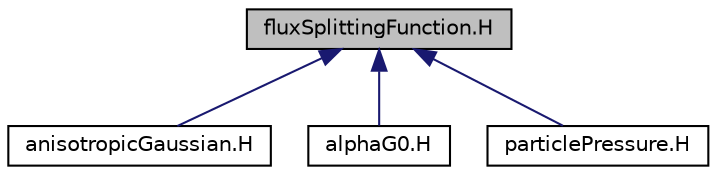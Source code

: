 digraph "fluxSplittingFunction.H"
{
  bgcolor="transparent";
  edge [fontname="Helvetica",fontsize="10",labelfontname="Helvetica",labelfontsize="10"];
  node [fontname="Helvetica",fontsize="10",shape=record];
  Node5 [label="fluxSplittingFunction.H",height=0.2,width=0.4,color="black", fillcolor="grey75", style="filled", fontcolor="black"];
  Node5 -> Node6 [dir="back",color="midnightblue",fontsize="10",style="solid",fontname="Helvetica"];
  Node6 [label="anisotropicGaussian.H",height=0.2,width=0.4,color="black",URL="$a01367.html"];
  Node5 -> Node7 [dir="back",color="midnightblue",fontsize="10",style="solid",fontname="Helvetica"];
  Node7 [label="alphaG0.H",height=0.2,width=0.4,color="black",URL="$a01376.html"];
  Node5 -> Node8 [dir="back",color="midnightblue",fontsize="10",style="solid",fontname="Helvetica"];
  Node8 [label="particlePressure.H",height=0.2,width=0.4,color="black",URL="$a01391.html"];
}
